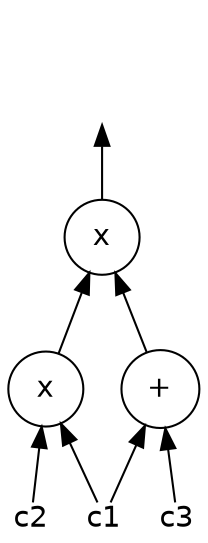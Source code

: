 digraph A {
    graph [fontname = "Helvetica"];
    node [fontname = "Helvetica",shape=circle];
    edge [fontname = "Helvetica"];


    rankdir="BT";

    end [style=invis,pos="1,4!"];
    g2 [label="x",pos="1,2.5!"];
    g1 [label="x",pos="0.5,1.25!"];
    g3 [label="+",pos="1.5,1.25!"];
    c1 [label="c1",shape=plain,pos="0,0!"];
    c2 [label="c2",shape=plain,pos="1,0!"];
    c3 [label="c3",shape=plain,pos="2,0!"];

    c1 -> g1;
    c1 -> g3;
    c2 -> g1;
    c3 -> g3;
    g1 -> g2;
    g3 -> g2;
    g2 -> end;


    {rank=same g1 g3}
    {rank=same c1 c2 c3}
}

digraph B {
    graph [fontname = "Helvetica"];
    node [fontname = "Helvetica",shape=circle];
    edge [fontname = "Helvetica"];


    rankdir="BT";

    end [style=invis,pos="1,4!"];
    g2 [label="x",xlabel=<g<sub>2</sub>>,pos="1,2.5!"];
    g1 [label="x",xlabel=<g<sub>1</sub>>,pos="0.5,1.25!"];
    g3 [label="+",pos="1.5,1.25!"];
    c1 [label="c1",shape=plain,pos="0,0!",fontcolor=red];
    c2 [label="c2",shape=plain,pos="1,0!",fontcolor=blue];
    c3 [label="c3",shape=plain,pos="2,0!",fontcolor=magenta];

    c1 -> g1 [label=<w<sub>1</sub>>,color=red,fontcolor=red];
    c1 -> g3 [label=<w<sub>1</sub>>,color=red,fontcolor=red];
    c2 -> g1 [label=<w<sub>2</sub>>,color=blue,fontcolor=blue];
    c3 -> g3 [label=<w<sub>3</sub>>,color=magenta,fontcolor=magenta];
    g1 -> g2 [label=<w<sub>4</sub>>,color=sienna4,fontcolor=sienna4];
    g3 -> g2 [color=purple4];
    g2 -> end [label=<w<sub>5</sub>>,color=darkgreen,fontcolor=darkgreen];


    {rank=same g1 g3}
    {rank=same c1 c2 c3}
}

digraph C {
    graph [fontname = "Helvetica"];
    node [fontname = "Helvetica",shape=circle];
    edge [fontname = "Helvetica"];


    rankdir="BT";

    end [style=invis,pos="1,4!"];
    g2 [label="x",xlabel=<g<sub>2</sub>>,pos="1,2.5!"];
    g1 [label="x",xlabel=<g<sub>1</sub>>,pos="0.5,1.25!"];
    g3 [style=invis,shape=point,pos="1.5,1.25!"];
    c1 [label="c1",shape=plain,pos="0,0!",fontcolor=red];
    c2 [label="c2",shape=plain,pos="1,0!",fontcolor=blue];
    c3 [label="c3",shape=plain,pos="2,0!",fontcolor=magenta];

    c1 -> g1 [label=<w<sub>1</sub>>,color=red,fontcolor=red];
    c1 -> g3 [label=<w<sub>1</sub>>,color=red,fontcolor=red];
    c2 -> g1 [label=<w<sub>2</sub>>,color=blue,fontcolor=blue];
    c3 -> g3 [label=<w<sub>3</sub>>,color=magenta,fontcolor=magenta];
    g1 -> g2 [label=<w<sub>4</sub>>,color=sienna4,fontcolor=sienna4];
    g3 -> g2 [color=purple4];
    g2 -> end [label=<w<sub>5</sub>>,color=darkgreen,fontcolor=darkgreen];


    {rank=same g1 g3}
    {rank=same c1 c2 c3}
}

digraph D {
    graph [fontname = "Helvetica"];
    node [fontname = "Helvetica",shape=circle];
    edge [fontname = "Helvetica"];


    rankdir="BT";

    end [style=invis,pos="1,4!"];
    g2 [label="",pos="1,2.5!"];
    g1 [label="",pos="0.5,1.25!"];
    g3 [style=invis,shape=point,pos="1.5,1.25!"];
    c1 [label=" ",shape=plain,pos="0,0!"];
    c2 [label=" ",shape=plain,pos="1,0!"];
    c3 [label=" ",shape=plain,pos="2,0!"];

    c1 -> g1;
    c1 -> g3;
    c2 -> g1;
    c3 -> g3;
    g1 -> g2;
    g3 -> g2;
    g2 -> end;


    {rank=same g1 g3}
    {rank=same c1 c2 c3}
}

digraph E {
    graph [fontname = "Helvetica"];
    node [fontname = "Helvetica",shape=circle];
    edge [fontname = "Helvetica"];

    rankdir="BT";

    end [style=invis,pos="1,4!"];
    g2 [label="x",xlabel=<g<sub>2</sub>>,pos="1,2.5!"];
    g1 [label="x",xlabel=<g<sub>1</sub>>,pos="0.5,1.25!"];
    g3 [style=invis,shape=point,pos="1.5,1.25!"];
    c1 [label="c1",shape=plain,pos="0,0!",fontcolor=red];
    c2 [label="c2",shape=plain,pos="1,0!",fontcolor=blue];
    c3 [label="c3",shape=plain,pos="2,0!",fontcolor=magenta];

    c1 -> g1 [label=<w<sub>1</sub>>,color=red,fontcolor=red];
    c1 -> g3 [label=<w<sub>1</sub>>,color=red,fontcolor=red];
    c2 -> g1 [label=<w<sub>2</sub>>,color=blue,fontcolor=blue];
    c3 -> g3 [label=<w<sub>3</sub>>,color=magenta,fontcolor=magenta];
    g1 -> g2 [label=<c<sub>4</sub>=w<sub>4</sub>>,color=sienna4,fontcolor=sienna4];
    g3 -> g2 [color=purple4];
    g2 -> end [label=<c<sub>5</sub>=w<sub>5</sub>>,color=darkgreen,fontcolor=darkgreen];


    {rank=same g1 g3}
    {rank=same c1 c2 c3}
}

digraph F {
    graph [fontname = "Helvetica"];
    node [fontname = "Helvetica",shape=circle];
    edge [fontname = "Helvetica"];


    rankdir="BT";

    end [style=invis,pos="1,4!"];
    g2 [label="x",xlabel=<g<sub>2</sub>>,pos="1,2.5!"];
    g1 [label="x",xlabel=<g<sub>1</sub>>,pos="0.5,1.25!"];
    g3 [style=invis,shape=point,pos="1.5,1.25!"];
    c1 [label="c1",shape=plain,pos="0,0!",fontcolor=red];
    c2 [label="c2",shape=plain,pos="1,0!",fontcolor=blue];
    c3 [label="c3",shape=plain,pos="2,0!",fontcolor=magenta];

    c1 -> g1 [label=<L<sub>1</sub>>,color=red,fontcolor=red];
    c1 -> g3 [label=<R<sub>1</sub>>,color=red,fontcolor=red];
    c2 -> g1 [label=<R<sub>2</sub>>,color=blue,fontcolor=blue];
    c3 -> g3 [label=<R<sub>3</sub>>,color=magenta,fontcolor=magenta];
    g1 -> g2 [label=<O<sub>4</sub>,L<sub>4</sub>>,color=sienna4,fontcolor=sienna4];
    g3 -> g2 [color=purple4];
    g2 -> end [label=<O<sub>5</sub>>,color=darkgreen,fontcolor=darkgreen];


    {rank=same g1 g3}
    {rank=same c1 c2 c3}
}

digraph G {
    graph [fontname = "Helvetica"];
    node [fontname = "Helvetica",shape=circle];
    edge [fontname = "Helvetica"];


    rankdir="BT";

    end [style=invis,pos="1,4!"];
    g2 [label="x",xlabel=<g<sub>2</sub>=2>,pos="1,2.5!"];
    g1 [label="x",xlabel=<g<sub>1</sub>=1>,pos="0.5,1.25!"];
    g3 [style=invis,shape=point,pos="1.5,1.25!"];
    c1 [label="c1",shape=plain,pos="0,0!",fontcolor=red];
    c2 [label="c2",shape=plain,pos="1,0!",fontcolor=blue];
    c3 [label="c3",shape=plain,pos="2,0!",fontcolor=magenta];

    c1 -> g1 [label=<L<sub>1</sub>>,color=red,fontcolor=red];
    c1 -> g3 [label=<R<sub>1</sub>>,color=red,fontcolor=red];
    c2 -> g1 [label=<R<sub>2</sub>>,color=blue,fontcolor=blue];
    c3 -> g3 [label=<R<sub>3</sub>>,color=magenta,fontcolor=magenta];
    g1 -> g2 [label=<O<sub>4</sub>,L<sub>4</sub>>,color=sienna4,fontcolor=sienna4];
    g3 -> g2 [label=<R<sub>1</sub>+R<sub>3</sub>>,fontcolor=purple4,color=purple4];
    g2 -> end [label=<O<sub>5</sub>>,color=darkgreen,fontcolor=darkgreen];


    {rank=same g1 g3}
    {rank=same c1 c2 c3}
}

digraph H {
    graph [fontname = "Helvetica"];
    node [fontname = "Helvetica",shape=circle];
    edge [fontname = "Helvetica"];


    rankdir="BT";

    end [style=invis,pos="1,4!"];
    g2 [label="x",pos="1,2.5!"];
    g1 [label="x",pos="0.5,1.25!"];
    g3 [style=invis,shape=point,pos="1.5,1.25!"];
    c1 [label="c1=4",shape=plain,pos="0,0!",fontcolor=red];
    c2 [label="c2=2",shape=plain,pos="1,0!",fontcolor=blue];
    c3 [label="c3=1",shape=plain,pos="2,0!",fontcolor=magenta];

    c1 -> g1 [label=<L<sub>1</sub>=4>,color=red,fontcolor=red];
    c1 -> g3 [label=<R<sub>1</sub>=4>,color=red,fontcolor=red];
    c2 -> g1 [label=<R<sub>2</sub>=2>,color=blue,fontcolor=blue];
    c3 -> g3 [label=<R<sub>3</sub>=1>,color=magenta,fontcolor=magenta];
    g1 -> g2 [label=<O<sub>4</sub>=8,L<sub>4</sub>=8>,color=sienna4,fontcolor=sienna4];
    g3 -> g2 [label=<R<sub>1</sub>+R<sub>3</sub>=5>,fontcolor=purple4,color=purple4];
    g2 -> end [label=<O<sub>5</sub>=40%11=7>,color=darkgreen,fontcolor=darkgreen];


    {rank=same g1 g3}
    {rank=same c1 c2 c3}
}

